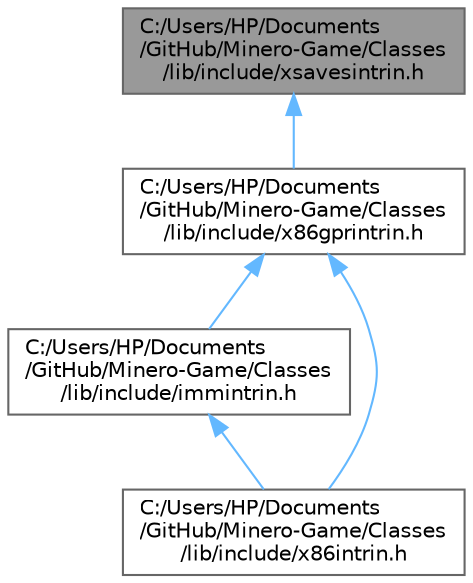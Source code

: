 digraph "C:/Users/HP/Documents/GitHub/Minero-Game/Classes/lib/include/xsavesintrin.h"
{
 // LATEX_PDF_SIZE
  bgcolor="transparent";
  edge [fontname=Helvetica,fontsize=10,labelfontname=Helvetica,labelfontsize=10];
  node [fontname=Helvetica,fontsize=10,shape=box,height=0.2,width=0.4];
  Node1 [id="Node000001",label="C:/Users/HP/Documents\l/GitHub/Minero-Game/Classes\l/lib/include/xsavesintrin.h",height=0.2,width=0.4,color="gray40", fillcolor="grey60", style="filled", fontcolor="black",tooltip=" "];
  Node1 -> Node2 [id="edge9_Node000001_Node000002",dir="back",color="steelblue1",style="solid",tooltip=" "];
  Node2 [id="Node000002",label="C:/Users/HP/Documents\l/GitHub/Minero-Game/Classes\l/lib/include/x86gprintrin.h",height=0.2,width=0.4,color="grey40", fillcolor="white", style="filled",URL="$_classes_2lib_2include_2x86gprintrin_8h.html",tooltip=" "];
  Node2 -> Node3 [id="edge10_Node000002_Node000003",dir="back",color="steelblue1",style="solid",tooltip=" "];
  Node3 [id="Node000003",label="C:/Users/HP/Documents\l/GitHub/Minero-Game/Classes\l/lib/include/immintrin.h",height=0.2,width=0.4,color="grey40", fillcolor="white", style="filled",URL="$_classes_2lib_2include_2immintrin_8h.html",tooltip=" "];
  Node3 -> Node4 [id="edge11_Node000003_Node000004",dir="back",color="steelblue1",style="solid",tooltip=" "];
  Node4 [id="Node000004",label="C:/Users/HP/Documents\l/GitHub/Minero-Game/Classes\l/lib/include/x86intrin.h",height=0.2,width=0.4,color="grey40", fillcolor="white", style="filled",URL="$_classes_2lib_2include_2x86intrin_8h.html",tooltip=" "];
  Node2 -> Node4 [id="edge12_Node000002_Node000004",dir="back",color="steelblue1",style="solid",tooltip=" "];
}
